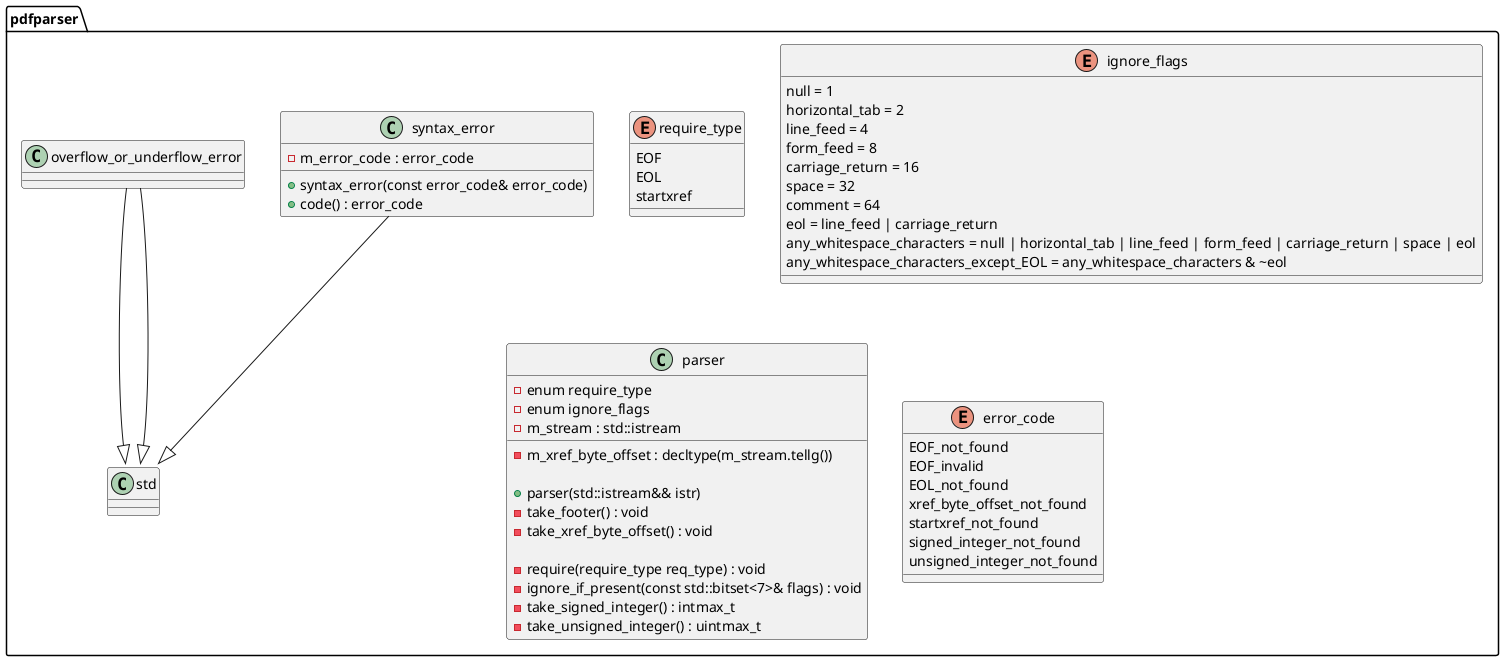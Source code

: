 @startuml parser
namespace pdfparser {
enum require_type {
	EOF
	EOL
	startxref
}
enum ignore_flags {
	null = 1
	horizontal_tab = 2
	line_feed = 4
	form_feed = 8
	carriage_return = 16
	space = 32
	comment = 64
	eol = line_feed | carriage_return
	any_whitespace_characters = null | horizontal_tab | line_feed | form_feed | carriage_return | space | eol
	any_whitespace_characters_except_EOL = any_whitespace_characters & ~eol
}
class parser {
	-enum require_type
	-enum ignore_flags
	-m_stream : std::istream
	-m_xref_byte_offset : decltype(m_stream.tellg())

	+parser(std::istream&& istr)
	-take_footer() : void
	-take_xref_byte_offset() : void

	-require(require_type req_type) : void
	-ignore_if_present(const std::bitset<7>& flags) : void
	-take_signed_integer() : intmax_t
	-take_unsigned_integer() : uintmax_t
}
enum error_code {
	EOF_not_found
	EOF_invalid
	EOL_not_found
	xref_byte_offset_not_found
	startxref_not_found
	signed_integer_not_found
	unsigned_integer_not_found
}
class syntax_error {
	-m_error_code : error_code

	+syntax_error(const error_code& error_code)
	+code() : error_code
}
syntax_error --|> std::runtime_error
class overflow_or_underflow_error {
}
overflow_or_underflow_error --|> std::overflow_error
overflow_or_underflow_error --|> std::underflow_error
}
@enduml
